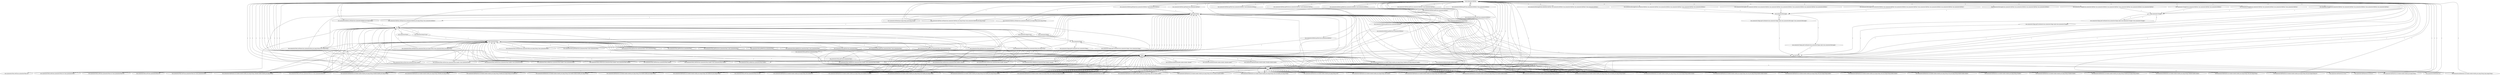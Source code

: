 digraph net{
"cmu.symonster.MyPoint"->"cmu.symonster.MyPoint.getName(cmu.symonster.MyPoint )"[label="1"]
"cmu.symonster.MyPoint"->"cmu.symonster.MyPoint.getName(cmu.symonster.MyPoint )(cmu.symonster.MyPoint )"[label="1"]
"cmu.symonster.MyPoint"->"cmu.symonster.MyPoint.getPitch(cmu.symonster.MyPoint )"[label="1"]
"cmu.symonster.MyPoint"->"cmu.symonster.MyPoint.getPitch(cmu.symonster.MyPoint )(cmu.symonster.MyPoint )"[label="1"]
"cmu.symonster.MyPoint"->"cmu.symonster.MyPoint.getRoll(cmu.symonster.MyPoint )"[label="1"]
"cmu.symonster.MyPoint"->"cmu.symonster.MyPoint.getRoll(cmu.symonster.MyPoint )(cmu.symonster.MyPoint )"[label="1"]
"cmu.symonster.MyPoint"->"cmu.symonster.MyPoint.getX(cmu.symonster.MyPoint )"[label="1"]
"cmu.symonster.MyPoint"->"cmu.symonster.MyPoint.getX(cmu.symonster.MyPoint )(cmu.symonster.MyPoint )"[label="1"]
"cmu.symonster.MyPoint"->"cmu.symonster.MyPoint.getY(cmu.symonster.MyPoint )"[label="1"]
"cmu.symonster.MyPoint"->"cmu.symonster.MyPoint.getY(cmu.symonster.MyPoint )(cmu.symonster.MyPoint )"[label="1"]
"cmu.symonster.MyPoint"->"cmu.symonster.MyPoint.getYaw(cmu.symonster.MyPoint )"[label="1"]
"cmu.symonster.MyPoint"->"cmu.symonster.MyPoint.getYaw(cmu.symonster.MyPoint )(cmu.symonster.MyPoint )"[label="1"]
"cmu.symonster.MyPoint"->"cmu.symonster.MyPoint.setName(cmu.symonster.MyPoint java.lang.String )"[label="1"]
"cmu.symonster.MyPoint"->"cmu.symonster.MyPoint.setName(cmu.symonster.MyPoint java.lang.String )(cmu.symonster.MyPoint )"[label="1"]
"cmu.symonster.MyPoint"->"cmu.symonster.MyPoint.setName(cmu.symonster.MyPoint java.lang.String )(cmu.symonster.MyPoint java.lang.String )"[label="1"]
"cmu.symonster.MyPoint"->"cmu.symonster.MyPoint.setName(cmu.symonster.MyPoint java.lang.String )(java.lang.String )"[label="1"]
"cmu.symonster.MyPoint"->"cmu.symonster.Rectangle(cmu.symonster.MyPoint cmu.symonster.MyPoint cmu.symonster.MyPoint cmu.symonster.MyPoint )"[label="4"]
"cmu.symonster.MyPoint"->"cmu.symonster.Rectangle(cmu.symonster.MyPoint cmu.symonster.MyPoint cmu.symonster.MyPoint cmu.symonster.MyPoint )(cmu.symonster.MyPoint )"[label="4"]
"cmu.symonster.MyPoint"->"cmu.symonster.Rectangle(cmu.symonster.MyPoint cmu.symonster.MyPoint cmu.symonster.MyPoint cmu.symonster.MyPoint )(cmu.symonster.MyPoint cmu.symonster.MyPoint )"[label="4"]
"cmu.symonster.MyPoint"->"cmu.symonster.Rectangle(cmu.symonster.MyPoint cmu.symonster.MyPoint cmu.symonster.MyPoint cmu.symonster.MyPoint )(cmu.symonster.MyPoint cmu.symonster.MyPoint cmu.symonster.MyPoint )"[label="4"]
"cmu.symonster.MyPoint"->"cmu.symonster.Rectangle(cmu.symonster.MyPoint cmu.symonster.MyPoint cmu.symonster.MyPoint cmu.symonster.MyPoint )(cmu.symonster.MyPoint cmu.symonster.MyPoint cmu.symonster.MyPoint cmu.symonster.MyPoint )"[label="4"]
"cmu.symonster.MyPoint"->"cmu.symonster.Triangle(cmu.symonster.MyPoint cmu.symonster.MyPoint cmu.symonster.MyPoint )"[label="3"]
"cmu.symonster.MyPoint"->"cmu.symonster.Triangle(cmu.symonster.MyPoint cmu.symonster.MyPoint cmu.symonster.MyPoint )(cmu.symonster.MyPoint )"[label="3"]
"cmu.symonster.MyPoint"->"cmu.symonster.Triangle(cmu.symonster.MyPoint cmu.symonster.MyPoint cmu.symonster.MyPoint )(cmu.symonster.MyPoint cmu.symonster.MyPoint )"[label="3"]
"cmu.symonster.MyPoint"->"cmu.symonster.Triangle(cmu.symonster.MyPoint cmu.symonster.MyPoint cmu.symonster.MyPoint )(cmu.symonster.MyPoint cmu.symonster.MyPoint cmu.symonster.MyPoint )"[label="3"]
"cmu.symonster.Point"->"cmu.symonster.Point.getName(cmu.symonster.Point )"[label="1"]
"cmu.symonster.Point"->"cmu.symonster.Point.getName(cmu.symonster.Point )(cmu.symonster.Point )"[label="1"]
"cmu.symonster.Point"->"cmu.symonster.Point.getPitch(cmu.symonster.Point )"[label="1"]
"cmu.symonster.Point"->"cmu.symonster.Point.getPitch(cmu.symonster.Point )(cmu.symonster.Point )"[label="1"]
"cmu.symonster.Point"->"cmu.symonster.Point.getRoll(cmu.symonster.Point )"[label="1"]
"cmu.symonster.Point"->"cmu.symonster.Point.getRoll(cmu.symonster.Point )(cmu.symonster.Point )"[label="1"]
"cmu.symonster.Point"->"cmu.symonster.Point.getX(cmu.symonster.Point )"[label="1"]
"cmu.symonster.Point"->"cmu.symonster.Point.getX(cmu.symonster.Point )(cmu.symonster.Point )"[label="1"]
"cmu.symonster.Point"->"cmu.symonster.Point.getY(cmu.symonster.Point )"[label="1"]
"cmu.symonster.Point"->"cmu.symonster.Point.getY(cmu.symonster.Point )(cmu.symonster.Point )"[label="1"]
"cmu.symonster.Point"->"cmu.symonster.Point.getYaw(cmu.symonster.Point )"[label="1"]
"cmu.symonster.Point"->"cmu.symonster.Point.getYaw(cmu.symonster.Point )(cmu.symonster.Point )"[label="1"]
"cmu.symonster.Point"->"cmu.symonster.Point.setName(cmu.symonster.Point java.lang.String )"[label="1"]
"cmu.symonster.Point"->"cmu.symonster.Point.setName(cmu.symonster.Point java.lang.String )(cmu.symonster.Point )"[label="1"]
"cmu.symonster.Point"->"cmu.symonster.Point.setName(cmu.symonster.Point java.lang.String )(cmu.symonster.Point java.lang.String )"[label="1"]
"cmu.symonster.Point"->"cmu.symonster.Point.setName(cmu.symonster.Point java.lang.String )(java.lang.String )"[label="1"]
"cmu.symonster.Point"->"cmu.symonster.Point.setPitch(cmu.symonster.Point double )"[label="1"]
"cmu.symonster.Point"->"cmu.symonster.Point.setPitch(cmu.symonster.Point double )(cmu.symonster.Point )"[label="1"]
"cmu.symonster.Point"->"cmu.symonster.Point.setPitch(cmu.symonster.Point double )(cmu.symonster.Point double )"[label="1"]
"cmu.symonster.Point"->"cmu.symonster.Point.setPitch(cmu.symonster.Point double )(double )"[label="1"]
"cmu.symonster.Point"->"cmu.symonster.Point.setRoll(cmu.symonster.Point double )"[label="1"]
"cmu.symonster.Point"->"cmu.symonster.Point.setRoll(cmu.symonster.Point double )(cmu.symonster.Point )"[label="1"]
"cmu.symonster.Point"->"cmu.symonster.Point.setRoll(cmu.symonster.Point double )(cmu.symonster.Point double )"[label="1"]
"cmu.symonster.Point"->"cmu.symonster.Point.setRoll(cmu.symonster.Point double )(double )"[label="1"]
"cmu.symonster.Point"->"cmu.symonster.Point.setX(cmu.symonster.Point int )"[label="1"]
"cmu.symonster.Point"->"cmu.symonster.Point.setX(cmu.symonster.Point int )(cmu.symonster.Point )"[label="1"]
"cmu.symonster.Point"->"cmu.symonster.Point.setX(cmu.symonster.Point int )(cmu.symonster.Point int )"[label="1"]
"cmu.symonster.Point"->"cmu.symonster.Point.setX(cmu.symonster.Point int )(int )"[label="1"]
"cmu.symonster.Point"->"cmu.symonster.Point.setY(cmu.symonster.Point int )"[label="1"]
"cmu.symonster.Point"->"cmu.symonster.Point.setY(cmu.symonster.Point int )(cmu.symonster.Point )"[label="1"]
"cmu.symonster.Point"->"cmu.symonster.Point.setY(cmu.symonster.Point int )(cmu.symonster.Point int )"[label="1"]
"cmu.symonster.Point"->"cmu.symonster.Point.setY(cmu.symonster.Point int )(int )"[label="1"]
"cmu.symonster.Point"->"cmu.symonster.Point.setYaw(cmu.symonster.Point double )"[label="1"]
"cmu.symonster.Point"->"cmu.symonster.Point.setYaw(cmu.symonster.Point double )(cmu.symonster.Point )"[label="1"]
"cmu.symonster.Point"->"cmu.symonster.Point.setYaw(cmu.symonster.Point double )(cmu.symonster.Point double )"[label="1"]
"cmu.symonster.Point"->"cmu.symonster.Point.setYaw(cmu.symonster.Point double )(double )"[label="1"]
"cmu.symonster.Rectangle"->"cmu.symonster.Shape.getCoordinates(cmu.symonster.Shape )poly:(cmu.symonster.Rectangle )"[label="1"]
"cmu.symonster.Rectangle"->"cmu.symonster.Shape.getCoordinates(cmu.symonster.Shape )poly:(cmu.symonster.Rectangle )(cmu.symonster.Rectangle )"[label="1"]
"cmu.symonster.Shape"->"cmu.symonster.Shape.getCoordinates(cmu.symonster.Shape )"[label="1"]
"cmu.symonster.Shape"->"cmu.symonster.Shape.getCoordinates(cmu.symonster.Shape )(cmu.symonster.Shape )"[label="1"]
"cmu.symonster.Triangle"->"cmu.symonster.Shape.getCoordinates(cmu.symonster.Shape )poly:(cmu.symonster.Triangle )"[label="1"]
"cmu.symonster.Triangle"->"cmu.symonster.Shape.getCoordinates(cmu.symonster.Shape )poly:(cmu.symonster.Triangle )(cmu.symonster.Triangle )"[label="1"]
"double"->"cmu.symonster.MyPoint(double double double )"[label="3"]
"double"->"cmu.symonster.MyPoint(double double double )(double )"[label="3"]
"double"->"cmu.symonster.MyPoint(double double double )(double double )"[label="3"]
"double"->"cmu.symonster.MyPoint(double double double )(double double double )"[label="3"]
"double"->"cmu.symonster.MyPoint(int int double double double java.lang.String )"[label="3"]
"double"->"cmu.symonster.MyPoint(int int double double double java.lang.String )(double )"[label="3"]
"double"->"cmu.symonster.MyPoint(int int double double double java.lang.String )(double double )"[label="3"]
"double"->"cmu.symonster.MyPoint(int int double double double java.lang.String )(double double double )"[label="3"]
"double"->"cmu.symonster.MyPoint(int int double double double java.lang.String )(double double double java.lang.String )"[label="3"]
"double"->"cmu.symonster.MyPoint(int int double double double java.lang.String )(double double java.lang.String )"[label="3"]
"double"->"cmu.symonster.MyPoint(int int double double double java.lang.String )(double java.lang.String )"[label="3"]
"double"->"cmu.symonster.MyPoint(int int double double double java.lang.String )(double java.lang.String double )"[label="3"]
"double"->"cmu.symonster.MyPoint(int int double double double java.lang.String )(double java.lang.String int double )"[label="3"]
"double"->"cmu.symonster.MyPoint(int int double double double java.lang.String )(double java.lang.String int double int )"[label="3"]
"double"->"cmu.symonster.MyPoint(int int double double double java.lang.String )(int )"[label="3"]
"double"->"cmu.symonster.MyPoint(int int double double double java.lang.String )(int double )"[label="3"]
"double"->"cmu.symonster.MyPoint(int int double double double java.lang.String )(int double double )"[label="3"]
"double"->"cmu.symonster.MyPoint(int int double double double java.lang.String )(int double double double )"[label="3"]
"double"->"cmu.symonster.MyPoint(int int double double double java.lang.String )(int double double double java.lang.String )"[label="3"]
"double"->"cmu.symonster.MyPoint(int int double double double java.lang.String )(int double double java.lang.String )"[label="3"]
"double"->"cmu.symonster.MyPoint(int int double double double java.lang.String )(int double int )"[label="3"]
"double"->"cmu.symonster.MyPoint(int int double double double java.lang.String )(int double int double )"[label="3"]
"double"->"cmu.symonster.MyPoint(int int double double double java.lang.String )(int double int java.lang.String )"[label="3"]
"double"->"cmu.symonster.MyPoint(int int double double double java.lang.String )(int double java.lang.String )"[label="3"]
"double"->"cmu.symonster.MyPoint(int int double double double java.lang.String )(int double java.lang.String double )"[label="3"]
"double"->"cmu.symonster.MyPoint(int int double double double java.lang.String )(int double java.lang.String int )"[label="3"]
"double"->"cmu.symonster.MyPoint(int int double double double java.lang.String )(int int )"[label="3"]
"double"->"cmu.symonster.MyPoint(int int double double double java.lang.String )(int int double double )"[label="3"]
"double"->"cmu.symonster.MyPoint(int int double double double java.lang.String )(int int double double double )"[label="3"]
"double"->"cmu.symonster.MyPoint(int int double double double java.lang.String )(int int double java.lang.String )"[label="3"]
"double"->"cmu.symonster.MyPoint(int int double double double java.lang.String )(int int double java.lang.String double )"[label="3"]
"double"->"cmu.symonster.MyPoint(int int double double double java.lang.String )(int int java.lang.String double double )"[label="3"]
"double"->"cmu.symonster.MyPoint(int int double double double java.lang.String )(int int java.lang.String double double double )"[label="3"]
"double"->"cmu.symonster.MyPoint(int int double double double java.lang.String )(int java.lang.String )"[label="3"]
"double"->"cmu.symonster.MyPoint(int int double double double java.lang.String )(int java.lang.String double )"[label="3"]
"double"->"cmu.symonster.MyPoint(int int double double double java.lang.String )(int java.lang.String double double )"[label="3"]
"double"->"cmu.symonster.MyPoint(int int double double double java.lang.String )(int java.lang.String double double double )"[label="3"]
"double"->"cmu.symonster.MyPoint(int int double double double java.lang.String )(int java.lang.String int )"[label="3"]
"double"->"cmu.symonster.MyPoint(int int double double double java.lang.String )(java.lang.String )"[label="3"]
"double"->"cmu.symonster.Point.setPitch(cmu.symonster.Point double )"[label="1"]
"double"->"cmu.symonster.Point.setPitch(cmu.symonster.Point double )(cmu.symonster.Point )"[label="1"]
"double"->"cmu.symonster.Point.setPitch(cmu.symonster.Point double )(cmu.symonster.Point double )"[label="1"]
"double"->"cmu.symonster.Point.setPitch(cmu.symonster.Point double )(double )"[label="1"]
"double"->"cmu.symonster.Point.setRoll(cmu.symonster.Point double )"[label="1"]
"double"->"cmu.symonster.Point.setRoll(cmu.symonster.Point double )(cmu.symonster.Point )"[label="1"]
"double"->"cmu.symonster.Point.setRoll(cmu.symonster.Point double )(cmu.symonster.Point double )"[label="1"]
"double"->"cmu.symonster.Point.setRoll(cmu.symonster.Point double )(double )"[label="1"]
"double"->"cmu.symonster.Point.setYaw(cmu.symonster.Point double )"[label="1"]
"double"->"cmu.symonster.Point.setYaw(cmu.symonster.Point double )(cmu.symonster.Point )"[label="1"]
"double"->"cmu.symonster.Point.setYaw(cmu.symonster.Point double )(cmu.symonster.Point double )"[label="1"]
"double"->"cmu.symonster.Point.setYaw(cmu.symonster.Point double )(double )"[label="1"]
"int"->"cmu.symonster.MyPoint(int int )"[label="2"]
"int"->"cmu.symonster.MyPoint(int int )(int )"[label="2"]
"int"->"cmu.symonster.MyPoint(int int )(int int )"[label="2"]
"int"->"cmu.symonster.MyPoint(int int double double double java.lang.String )"[label="2"]
"int"->"cmu.symonster.MyPoint(int int double double double java.lang.String )(double )"[label="2"]
"int"->"cmu.symonster.MyPoint(int int double double double java.lang.String )(double double )"[label="2"]
"int"->"cmu.symonster.MyPoint(int int double double double java.lang.String )(double double double )"[label="2"]
"int"->"cmu.symonster.MyPoint(int int double double double java.lang.String )(double double double java.lang.String )"[label="2"]
"int"->"cmu.symonster.MyPoint(int int double double double java.lang.String )(double double java.lang.String )"[label="2"]
"int"->"cmu.symonster.MyPoint(int int double double double java.lang.String )(double java.lang.String )"[label="2"]
"int"->"cmu.symonster.MyPoint(int int double double double java.lang.String )(double java.lang.String double )"[label="2"]
"int"->"cmu.symonster.MyPoint(int int double double double java.lang.String )(double java.lang.String int double )"[label="2"]
"int"->"cmu.symonster.MyPoint(int int double double double java.lang.String )(double java.lang.String int double int )"[label="2"]
"int"->"cmu.symonster.MyPoint(int int double double double java.lang.String )(int )"[label="2"]
"int"->"cmu.symonster.MyPoint(int int double double double java.lang.String )(int double )"[label="2"]
"int"->"cmu.symonster.MyPoint(int int double double double java.lang.String )(int double double )"[label="2"]
"int"->"cmu.symonster.MyPoint(int int double double double java.lang.String )(int double double double )"[label="2"]
"int"->"cmu.symonster.MyPoint(int int double double double java.lang.String )(int double double double java.lang.String )"[label="2"]
"int"->"cmu.symonster.MyPoint(int int double double double java.lang.String )(int double double java.lang.String )"[label="2"]
"int"->"cmu.symonster.MyPoint(int int double double double java.lang.String )(int double int )"[label="2"]
"int"->"cmu.symonster.MyPoint(int int double double double java.lang.String )(int double int double )"[label="2"]
"int"->"cmu.symonster.MyPoint(int int double double double java.lang.String )(int double int java.lang.String )"[label="2"]
"int"->"cmu.symonster.MyPoint(int int double double double java.lang.String )(int double java.lang.String )"[label="2"]
"int"->"cmu.symonster.MyPoint(int int double double double java.lang.String )(int double java.lang.String double )"[label="2"]
"int"->"cmu.symonster.MyPoint(int int double double double java.lang.String )(int double java.lang.String int )"[label="2"]
"int"->"cmu.symonster.MyPoint(int int double double double java.lang.String )(int int )"[label="2"]
"int"->"cmu.symonster.MyPoint(int int double double double java.lang.String )(int int double double )"[label="2"]
"int"->"cmu.symonster.MyPoint(int int double double double java.lang.String )(int int double double double )"[label="2"]
"int"->"cmu.symonster.MyPoint(int int double double double java.lang.String )(int int double java.lang.String )"[label="2"]
"int"->"cmu.symonster.MyPoint(int int double double double java.lang.String )(int int double java.lang.String double )"[label="2"]
"int"->"cmu.symonster.MyPoint(int int double double double java.lang.String )(int int java.lang.String double double )"[label="2"]
"int"->"cmu.symonster.MyPoint(int int double double double java.lang.String )(int int java.lang.String double double double )"[label="2"]
"int"->"cmu.symonster.MyPoint(int int double double double java.lang.String )(int java.lang.String )"[label="2"]
"int"->"cmu.symonster.MyPoint(int int double double double java.lang.String )(int java.lang.String double )"[label="2"]
"int"->"cmu.symonster.MyPoint(int int double double double java.lang.String )(int java.lang.String double double )"[label="2"]
"int"->"cmu.symonster.MyPoint(int int double double double java.lang.String )(int java.lang.String double double double )"[label="2"]
"int"->"cmu.symonster.MyPoint(int int double double double java.lang.String )(int java.lang.String int )"[label="2"]
"int"->"cmu.symonster.MyPoint(int int double double double java.lang.String )(java.lang.String )"[label="2"]
"int"->"cmu.symonster.Point.setX(cmu.symonster.Point int )"[label="1"]
"int"->"cmu.symonster.Point.setX(cmu.symonster.Point int )(cmu.symonster.Point )"[label="1"]
"int"->"cmu.symonster.Point.setX(cmu.symonster.Point int )(cmu.symonster.Point int )"[label="1"]
"int"->"cmu.symonster.Point.setX(cmu.symonster.Point int )(int )"[label="1"]
"int"->"cmu.symonster.Point.setY(cmu.symonster.Point int )"[label="1"]
"int"->"cmu.symonster.Point.setY(cmu.symonster.Point int )(cmu.symonster.Point )"[label="1"]
"int"->"cmu.symonster.Point.setY(cmu.symonster.Point int )(cmu.symonster.Point int )"[label="1"]
"int"->"cmu.symonster.Point.setY(cmu.symonster.Point int )(int )"[label="1"]
"java.lang.String"->"cmu.symonster.MyPoint(int int double double double java.lang.String )"[label="1"]
"java.lang.String"->"cmu.symonster.MyPoint(int int double double double java.lang.String )(double )"[label="1"]
"java.lang.String"->"cmu.symonster.MyPoint(int int double double double java.lang.String )(double double )"[label="1"]
"java.lang.String"->"cmu.symonster.MyPoint(int int double double double java.lang.String )(double double double )"[label="1"]
"java.lang.String"->"cmu.symonster.MyPoint(int int double double double java.lang.String )(double double double java.lang.String )"[label="1"]
"java.lang.String"->"cmu.symonster.MyPoint(int int double double double java.lang.String )(double double java.lang.String )"[label="1"]
"java.lang.String"->"cmu.symonster.MyPoint(int int double double double java.lang.String )(double java.lang.String )"[label="1"]
"java.lang.String"->"cmu.symonster.MyPoint(int int double double double java.lang.String )(double java.lang.String double )"[label="1"]
"java.lang.String"->"cmu.symonster.MyPoint(int int double double double java.lang.String )(double java.lang.String int double )"[label="1"]
"java.lang.String"->"cmu.symonster.MyPoint(int int double double double java.lang.String )(double java.lang.String int double int )"[label="1"]
"java.lang.String"->"cmu.symonster.MyPoint(int int double double double java.lang.String )(int )"[label="1"]
"java.lang.String"->"cmu.symonster.MyPoint(int int double double double java.lang.String )(int double )"[label="1"]
"java.lang.String"->"cmu.symonster.MyPoint(int int double double double java.lang.String )(int double double )"[label="1"]
"java.lang.String"->"cmu.symonster.MyPoint(int int double double double java.lang.String )(int double double double )"[label="1"]
"java.lang.String"->"cmu.symonster.MyPoint(int int double double double java.lang.String )(int double double double java.lang.String )"[label="1"]
"java.lang.String"->"cmu.symonster.MyPoint(int int double double double java.lang.String )(int double double java.lang.String )"[label="1"]
"java.lang.String"->"cmu.symonster.MyPoint(int int double double double java.lang.String )(int double int )"[label="1"]
"java.lang.String"->"cmu.symonster.MyPoint(int int double double double java.lang.String )(int double int double )"[label="1"]
"java.lang.String"->"cmu.symonster.MyPoint(int int double double double java.lang.String )(int double int java.lang.String )"[label="1"]
"java.lang.String"->"cmu.symonster.MyPoint(int int double double double java.lang.String )(int double java.lang.String )"[label="1"]
"java.lang.String"->"cmu.symonster.MyPoint(int int double double double java.lang.String )(int double java.lang.String double )"[label="1"]
"java.lang.String"->"cmu.symonster.MyPoint(int int double double double java.lang.String )(int double java.lang.String int )"[label="1"]
"java.lang.String"->"cmu.symonster.MyPoint(int int double double double java.lang.String )(int int )"[label="1"]
"java.lang.String"->"cmu.symonster.MyPoint(int int double double double java.lang.String )(int int double double )"[label="1"]
"java.lang.String"->"cmu.symonster.MyPoint(int int double double double java.lang.String )(int int double double double )"[label="1"]
"java.lang.String"->"cmu.symonster.MyPoint(int int double double double java.lang.String )(int int double java.lang.String )"[label="1"]
"java.lang.String"->"cmu.symonster.MyPoint(int int double double double java.lang.String )(int int double java.lang.String double )"[label="1"]
"java.lang.String"->"cmu.symonster.MyPoint(int int double double double java.lang.String )(int int java.lang.String double double )"[label="1"]
"java.lang.String"->"cmu.symonster.MyPoint(int int double double double java.lang.String )(int int java.lang.String double double double )"[label="1"]
"java.lang.String"->"cmu.symonster.MyPoint(int int double double double java.lang.String )(int java.lang.String )"[label="1"]
"java.lang.String"->"cmu.symonster.MyPoint(int int double double double java.lang.String )(int java.lang.String double )"[label="1"]
"java.lang.String"->"cmu.symonster.MyPoint(int int double double double java.lang.String )(int java.lang.String double double )"[label="1"]
"java.lang.String"->"cmu.symonster.MyPoint(int int double double double java.lang.String )(int java.lang.String double double double )"[label="1"]
"java.lang.String"->"cmu.symonster.MyPoint(int int double double double java.lang.String )(int java.lang.String int )"[label="1"]
"java.lang.String"->"cmu.symonster.MyPoint(int int double double double java.lang.String )(java.lang.String )"[label="1"]
"java.lang.String"->"cmu.symonster.MyPoint(java.lang.String )"[label="1"]
"java.lang.String"->"cmu.symonster.MyPoint(java.lang.String )(java.lang.String )"[label="1"]
"java.lang.String"->"cmu.symonster.MyPoint.setName(cmu.symonster.MyPoint java.lang.String )"[label="1"]
"java.lang.String"->"cmu.symonster.MyPoint.setName(cmu.symonster.MyPoint java.lang.String )(cmu.symonster.MyPoint )"[label="1"]
"java.lang.String"->"cmu.symonster.MyPoint.setName(cmu.symonster.MyPoint java.lang.String )(cmu.symonster.MyPoint java.lang.String )"[label="1"]
"java.lang.String"->"cmu.symonster.MyPoint.setName(cmu.symonster.MyPoint java.lang.String )(java.lang.String )"[label="1"]
"java.lang.String"->"cmu.symonster.Point.setName(cmu.symonster.Point java.lang.String )"[label="1"]
"java.lang.String"->"cmu.symonster.Point.setName(cmu.symonster.Point java.lang.String )(cmu.symonster.Point )"[label="1"]
"java.lang.String"->"cmu.symonster.Point.setName(cmu.symonster.Point java.lang.String )(cmu.symonster.Point java.lang.String )"[label="1"]
"java.lang.String"->"cmu.symonster.Point.setName(cmu.symonster.Point java.lang.String )(java.lang.String )"[label="1"]
"void"->"cmu.symonster.Point()"[label="1"]
"void"->"cmu.symonster.Point()(void )"[label="1"]
"void"->"cmu.symonster.Shape()"[label="1"]
"void"->"cmu.symonster.Shape()(void )"[label="1"]
"cmu.symonster.MyPoint(double double double )"->"cmu.symonster.MyPoint"[label="1"]
"cmu.symonster.MyPoint(double double double )(double )"->"cmu.symonster.MyPoint"[label="1"]
"cmu.symonster.MyPoint(double double double )(double )"->"double"[label="1"]
"cmu.symonster.MyPoint(double double double )(double double )"->"cmu.symonster.MyPoint"[label="1"]
"cmu.symonster.MyPoint(double double double )(double double )"->"double"[label="2"]
"cmu.symonster.MyPoint(double double double )(double double double )"->"cmu.symonster.MyPoint"[label="1"]
"cmu.symonster.MyPoint(double double double )(double double double )"->"double"[label="3"]
"cmu.symonster.MyPoint(int int )"->"cmu.symonster.MyPoint"[label="1"]
"cmu.symonster.MyPoint(int int )(int )"->"cmu.symonster.MyPoint"[label="1"]
"cmu.symonster.MyPoint(int int )(int )"->"int"[label="1"]
"cmu.symonster.MyPoint(int int )(int int )"->"cmu.symonster.MyPoint"[label="1"]
"cmu.symonster.MyPoint(int int )(int int )"->"int"[label="2"]
"cmu.symonster.MyPoint(int int double double double java.lang.String )"->"cmu.symonster.MyPoint"[label="1"]
"cmu.symonster.MyPoint(int int double double double java.lang.String )(double )"->"cmu.symonster.MyPoint"[label="1"]
"cmu.symonster.MyPoint(int int double double double java.lang.String )(double )"->"double"[label="1"]
"cmu.symonster.MyPoint(int int double double double java.lang.String )(double double )"->"cmu.symonster.MyPoint"[label="1"]
"cmu.symonster.MyPoint(int int double double double java.lang.String )(double double )"->"double"[label="2"]
"cmu.symonster.MyPoint(int int double double double java.lang.String )(double double double )"->"cmu.symonster.MyPoint"[label="1"]
"cmu.symonster.MyPoint(int int double double double java.lang.String )(double double double )"->"double"[label="3"]
"cmu.symonster.MyPoint(int int double double double java.lang.String )(double double double java.lang.String )"->"cmu.symonster.MyPoint"[label="1"]
"cmu.symonster.MyPoint(int int double double double java.lang.String )(double double double java.lang.String )"->"double"[label="3"]
"cmu.symonster.MyPoint(int int double double double java.lang.String )(double double double java.lang.String )"->"java.lang.String"[label="1"]
"cmu.symonster.MyPoint(int int double double double java.lang.String )(double double java.lang.String )"->"cmu.symonster.MyPoint"[label="1"]
"cmu.symonster.MyPoint(int int double double double java.lang.String )(double double java.lang.String )"->"double"[label="2"]
"cmu.symonster.MyPoint(int int double double double java.lang.String )(double double java.lang.String )"->"java.lang.String"[label="1"]
"cmu.symonster.MyPoint(int int double double double java.lang.String )(double java.lang.String )"->"cmu.symonster.MyPoint"[label="1"]
"cmu.symonster.MyPoint(int int double double double java.lang.String )(double java.lang.String )"->"double"[label="1"]
"cmu.symonster.MyPoint(int int double double double java.lang.String )(double java.lang.String )"->"java.lang.String"[label="1"]
"cmu.symonster.MyPoint(int int double double double java.lang.String )(double java.lang.String double )"->"cmu.symonster.MyPoint"[label="1"]
"cmu.symonster.MyPoint(int int double double double java.lang.String )(double java.lang.String double )"->"double"[label="2"]
"cmu.symonster.MyPoint(int int double double double java.lang.String )(double java.lang.String double )"->"java.lang.String"[label="1"]
"cmu.symonster.MyPoint(int int double double double java.lang.String )(double java.lang.String int double )"->"cmu.symonster.MyPoint"[label="1"]
"cmu.symonster.MyPoint(int int double double double java.lang.String )(double java.lang.String int double )"->"double"[label="2"]
"cmu.symonster.MyPoint(int int double double double java.lang.String )(double java.lang.String int double )"->"int"[label="1"]
"cmu.symonster.MyPoint(int int double double double java.lang.String )(double java.lang.String int double )"->"java.lang.String"[label="1"]
"cmu.symonster.MyPoint(int int double double double java.lang.String )(double java.lang.String int double int )"->"cmu.symonster.MyPoint"[label="1"]
"cmu.symonster.MyPoint(int int double double double java.lang.String )(double java.lang.String int double int )"->"double"[label="2"]
"cmu.symonster.MyPoint(int int double double double java.lang.String )(double java.lang.String int double int )"->"int"[label="2"]
"cmu.symonster.MyPoint(int int double double double java.lang.String )(double java.lang.String int double int )"->"java.lang.String"[label="1"]
"cmu.symonster.MyPoint(int int double double double java.lang.String )(int )"->"cmu.symonster.MyPoint"[label="1"]
"cmu.symonster.MyPoint(int int double double double java.lang.String )(int )"->"int"[label="1"]
"cmu.symonster.MyPoint(int int double double double java.lang.String )(int double )"->"cmu.symonster.MyPoint"[label="1"]
"cmu.symonster.MyPoint(int int double double double java.lang.String )(int double )"->"double"[label="1"]
"cmu.symonster.MyPoint(int int double double double java.lang.String )(int double )"->"int"[label="1"]
"cmu.symonster.MyPoint(int int double double double java.lang.String )(int double double )"->"cmu.symonster.MyPoint"[label="1"]
"cmu.symonster.MyPoint(int int double double double java.lang.String )(int double double )"->"double"[label="2"]
"cmu.symonster.MyPoint(int int double double double java.lang.String )(int double double )"->"int"[label="1"]
"cmu.symonster.MyPoint(int int double double double java.lang.String )(int double double double )"->"cmu.symonster.MyPoint"[label="1"]
"cmu.symonster.MyPoint(int int double double double java.lang.String )(int double double double )"->"double"[label="3"]
"cmu.symonster.MyPoint(int int double double double java.lang.String )(int double double double )"->"int"[label="1"]
"cmu.symonster.MyPoint(int int double double double java.lang.String )(int double double double java.lang.String )"->"cmu.symonster.MyPoint"[label="1"]
"cmu.symonster.MyPoint(int int double double double java.lang.String )(int double double double java.lang.String )"->"double"[label="3"]
"cmu.symonster.MyPoint(int int double double double java.lang.String )(int double double double java.lang.String )"->"int"[label="1"]
"cmu.symonster.MyPoint(int int double double double java.lang.String )(int double double double java.lang.String )"->"java.lang.String"[label="1"]
"cmu.symonster.MyPoint(int int double double double java.lang.String )(int double double java.lang.String )"->"cmu.symonster.MyPoint"[label="1"]
"cmu.symonster.MyPoint(int int double double double java.lang.String )(int double double java.lang.String )"->"double"[label="2"]
"cmu.symonster.MyPoint(int int double double double java.lang.String )(int double double java.lang.String )"->"int"[label="1"]
"cmu.symonster.MyPoint(int int double double double java.lang.String )(int double double java.lang.String )"->"java.lang.String"[label="1"]
"cmu.symonster.MyPoint(int int double double double java.lang.String )(int double int )"->"cmu.symonster.MyPoint"[label="1"]
"cmu.symonster.MyPoint(int int double double double java.lang.String )(int double int )"->"double"[label="1"]
"cmu.symonster.MyPoint(int int double double double java.lang.String )(int double int )"->"int"[label="2"]
"cmu.symonster.MyPoint(int int double double double java.lang.String )(int double int double )"->"cmu.symonster.MyPoint"[label="1"]
"cmu.symonster.MyPoint(int int double double double java.lang.String )(int double int double )"->"double"[label="2"]
"cmu.symonster.MyPoint(int int double double double java.lang.String )(int double int double )"->"int"[label="2"]
"cmu.symonster.MyPoint(int int double double double java.lang.String )(int double int java.lang.String )"->"cmu.symonster.MyPoint"[label="1"]
"cmu.symonster.MyPoint(int int double double double java.lang.String )(int double int java.lang.String )"->"double"[label="1"]
"cmu.symonster.MyPoint(int int double double double java.lang.String )(int double int java.lang.String )"->"int"[label="2"]
"cmu.symonster.MyPoint(int int double double double java.lang.String )(int double int java.lang.String )"->"java.lang.String"[label="1"]
"cmu.symonster.MyPoint(int int double double double java.lang.String )(int double java.lang.String )"->"cmu.symonster.MyPoint"[label="1"]
"cmu.symonster.MyPoint(int int double double double java.lang.String )(int double java.lang.String )"->"double"[label="1"]
"cmu.symonster.MyPoint(int int double double double java.lang.String )(int double java.lang.String )"->"int"[label="1"]
"cmu.symonster.MyPoint(int int double double double java.lang.String )(int double java.lang.String )"->"java.lang.String"[label="1"]
"cmu.symonster.MyPoint(int int double double double java.lang.String )(int double java.lang.String double )"->"cmu.symonster.MyPoint"[label="1"]
"cmu.symonster.MyPoint(int int double double double java.lang.String )(int double java.lang.String double )"->"double"[label="2"]
"cmu.symonster.MyPoint(int int double double double java.lang.String )(int double java.lang.String double )"->"int"[label="1"]
"cmu.symonster.MyPoint(int int double double double java.lang.String )(int double java.lang.String double )"->"java.lang.String"[label="1"]
"cmu.symonster.MyPoint(int int double double double java.lang.String )(int double java.lang.String int )"->"cmu.symonster.MyPoint"[label="1"]
"cmu.symonster.MyPoint(int int double double double java.lang.String )(int double java.lang.String int )"->"double"[label="1"]
"cmu.symonster.MyPoint(int int double double double java.lang.String )(int double java.lang.String int )"->"int"[label="2"]
"cmu.symonster.MyPoint(int int double double double java.lang.String )(int double java.lang.String int )"->"java.lang.String"[label="1"]
"cmu.symonster.MyPoint(int int double double double java.lang.String )(int int )"->"cmu.symonster.MyPoint"[label="1"]
"cmu.symonster.MyPoint(int int double double double java.lang.String )(int int )"->"int"[label="2"]
"cmu.symonster.MyPoint(int int double double double java.lang.String )(int int double double )"->"cmu.symonster.MyPoint"[label="1"]
"cmu.symonster.MyPoint(int int double double double java.lang.String )(int int double double )"->"double"[label="2"]
"cmu.symonster.MyPoint(int int double double double java.lang.String )(int int double double )"->"int"[label="2"]
"cmu.symonster.MyPoint(int int double double double java.lang.String )(int int double double double )"->"cmu.symonster.MyPoint"[label="1"]
"cmu.symonster.MyPoint(int int double double double java.lang.String )(int int double double double )"->"double"[label="3"]
"cmu.symonster.MyPoint(int int double double double java.lang.String )(int int double double double )"->"int"[label="2"]
"cmu.symonster.MyPoint(int int double double double java.lang.String )(int int double java.lang.String )"->"cmu.symonster.MyPoint"[label="1"]
"cmu.symonster.MyPoint(int int double double double java.lang.String )(int int double java.lang.String )"->"double"[label="1"]
"cmu.symonster.MyPoint(int int double double double java.lang.String )(int int double java.lang.String )"->"int"[label="2"]
"cmu.symonster.MyPoint(int int double double double java.lang.String )(int int double java.lang.String )"->"java.lang.String"[label="1"]
"cmu.symonster.MyPoint(int int double double double java.lang.String )(int int double java.lang.String double )"->"cmu.symonster.MyPoint"[label="1"]
"cmu.symonster.MyPoint(int int double double double java.lang.String )(int int double java.lang.String double )"->"double"[label="2"]
"cmu.symonster.MyPoint(int int double double double java.lang.String )(int int double java.lang.String double )"->"int"[label="2"]
"cmu.symonster.MyPoint(int int double double double java.lang.String )(int int double java.lang.String double )"->"java.lang.String"[label="1"]
"cmu.symonster.MyPoint(int int double double double java.lang.String )(int int java.lang.String double double )"->"cmu.symonster.MyPoint"[label="1"]
"cmu.symonster.MyPoint(int int double double double java.lang.String )(int int java.lang.String double double )"->"double"[label="2"]
"cmu.symonster.MyPoint(int int double double double java.lang.String )(int int java.lang.String double double )"->"int"[label="2"]
"cmu.symonster.MyPoint(int int double double double java.lang.String )(int int java.lang.String double double )"->"java.lang.String"[label="1"]
"cmu.symonster.MyPoint(int int double double double java.lang.String )(int int java.lang.String double double double )"->"cmu.symonster.MyPoint"[label="1"]
"cmu.symonster.MyPoint(int int double double double java.lang.String )(int int java.lang.String double double double )"->"double"[label="3"]
"cmu.symonster.MyPoint(int int double double double java.lang.String )(int int java.lang.String double double double )"->"int"[label="2"]
"cmu.symonster.MyPoint(int int double double double java.lang.String )(int int java.lang.String double double double )"->"java.lang.String"[label="1"]
"cmu.symonster.MyPoint(int int double double double java.lang.String )(int java.lang.String )"->"cmu.symonster.MyPoint"[label="1"]
"cmu.symonster.MyPoint(int int double double double java.lang.String )(int java.lang.String )"->"int"[label="1"]
"cmu.symonster.MyPoint(int int double double double java.lang.String )(int java.lang.String )"->"java.lang.String"[label="1"]
"cmu.symonster.MyPoint(int int double double double java.lang.String )(int java.lang.String double )"->"cmu.symonster.MyPoint"[label="1"]
"cmu.symonster.MyPoint(int int double double double java.lang.String )(int java.lang.String double )"->"double"[label="1"]
"cmu.symonster.MyPoint(int int double double double java.lang.String )(int java.lang.String double )"->"int"[label="1"]
"cmu.symonster.MyPoint(int int double double double java.lang.String )(int java.lang.String double )"->"java.lang.String"[label="1"]
"cmu.symonster.MyPoint(int int double double double java.lang.String )(int java.lang.String double double )"->"cmu.symonster.MyPoint"[label="1"]
"cmu.symonster.MyPoint(int int double double double java.lang.String )(int java.lang.String double double )"->"double"[label="2"]
"cmu.symonster.MyPoint(int int double double double java.lang.String )(int java.lang.String double double )"->"int"[label="1"]
"cmu.symonster.MyPoint(int int double double double java.lang.String )(int java.lang.String double double )"->"java.lang.String"[label="1"]
"cmu.symonster.MyPoint(int int double double double java.lang.String )(int java.lang.String double double double )"->"cmu.symonster.MyPoint"[label="1"]
"cmu.symonster.MyPoint(int int double double double java.lang.String )(int java.lang.String double double double )"->"double"[label="3"]
"cmu.symonster.MyPoint(int int double double double java.lang.String )(int java.lang.String double double double )"->"int"[label="1"]
"cmu.symonster.MyPoint(int int double double double java.lang.String )(int java.lang.String double double double )"->"java.lang.String"[label="1"]
"cmu.symonster.MyPoint(int int double double double java.lang.String )(int java.lang.String int )"->"cmu.symonster.MyPoint"[label="1"]
"cmu.symonster.MyPoint(int int double double double java.lang.String )(int java.lang.String int )"->"int"[label="2"]
"cmu.symonster.MyPoint(int int double double double java.lang.String )(int java.lang.String int )"->"java.lang.String"[label="1"]
"cmu.symonster.MyPoint(int int double double double java.lang.String )(java.lang.String )"->"cmu.symonster.MyPoint"[label="1"]
"cmu.symonster.MyPoint(int int double double double java.lang.String )(java.lang.String )"->"java.lang.String"[label="1"]
"cmu.symonster.MyPoint(java.lang.String )"->"cmu.symonster.MyPoint"[label="1"]
"cmu.symonster.MyPoint(java.lang.String )(java.lang.String )"->"cmu.symonster.MyPoint"[label="1"]
"cmu.symonster.MyPoint(java.lang.String )(java.lang.String )"->"java.lang.String"[label="1"]
"cmu.symonster.MyPoint.getName(cmu.symonster.MyPoint )"->"java.lang.String"[label="1"]
"cmu.symonster.MyPoint.getName(cmu.symonster.MyPoint )(cmu.symonster.MyPoint )"->"cmu.symonster.MyPoint"[label="1"]
"cmu.symonster.MyPoint.getName(cmu.symonster.MyPoint )(cmu.symonster.MyPoint )"->"java.lang.String"[label="1"]
"cmu.symonster.MyPoint.getPitch(cmu.symonster.MyPoint )"->"double"[label="1"]
"cmu.symonster.MyPoint.getPitch(cmu.symonster.MyPoint )(cmu.symonster.MyPoint )"->"cmu.symonster.MyPoint"[label="1"]
"cmu.symonster.MyPoint.getPitch(cmu.symonster.MyPoint )(cmu.symonster.MyPoint )"->"double"[label="1"]
"cmu.symonster.MyPoint.getRoll(cmu.symonster.MyPoint )"->"double"[label="1"]
"cmu.symonster.MyPoint.getRoll(cmu.symonster.MyPoint )(cmu.symonster.MyPoint )"->"cmu.symonster.MyPoint"[label="1"]
"cmu.symonster.MyPoint.getRoll(cmu.symonster.MyPoint )(cmu.symonster.MyPoint )"->"double"[label="1"]
"cmu.symonster.MyPoint.getX(cmu.symonster.MyPoint )"->"int"[label="1"]
"cmu.symonster.MyPoint.getX(cmu.symonster.MyPoint )(cmu.symonster.MyPoint )"->"cmu.symonster.MyPoint"[label="1"]
"cmu.symonster.MyPoint.getX(cmu.symonster.MyPoint )(cmu.symonster.MyPoint )"->"int"[label="1"]
"cmu.symonster.MyPoint.getY(cmu.symonster.MyPoint )"->"int"[label="1"]
"cmu.symonster.MyPoint.getY(cmu.symonster.MyPoint )(cmu.symonster.MyPoint )"->"cmu.symonster.MyPoint"[label="1"]
"cmu.symonster.MyPoint.getY(cmu.symonster.MyPoint )(cmu.symonster.MyPoint )"->"int"[label="1"]
"cmu.symonster.MyPoint.getYaw(cmu.symonster.MyPoint )"->"double"[label="1"]
"cmu.symonster.MyPoint.getYaw(cmu.symonster.MyPoint )(cmu.symonster.MyPoint )"->"cmu.symonster.MyPoint"[label="1"]
"cmu.symonster.MyPoint.getYaw(cmu.symonster.MyPoint )(cmu.symonster.MyPoint )"->"double"[label="1"]
"cmu.symonster.MyPoint.setName(cmu.symonster.MyPoint java.lang.String )"->"void"[label="1"]
"cmu.symonster.MyPoint.setName(cmu.symonster.MyPoint java.lang.String )(cmu.symonster.MyPoint )"->"cmu.symonster.MyPoint"[label="1"]
"cmu.symonster.MyPoint.setName(cmu.symonster.MyPoint java.lang.String )(cmu.symonster.MyPoint )"->"void"[label="1"]
"cmu.symonster.MyPoint.setName(cmu.symonster.MyPoint java.lang.String )(cmu.symonster.MyPoint java.lang.String )"->"cmu.symonster.MyPoint"[label="1"]
"cmu.symonster.MyPoint.setName(cmu.symonster.MyPoint java.lang.String )(cmu.symonster.MyPoint java.lang.String )"->"java.lang.String"[label="1"]
"cmu.symonster.MyPoint.setName(cmu.symonster.MyPoint java.lang.String )(cmu.symonster.MyPoint java.lang.String )"->"void"[label="1"]
"cmu.symonster.MyPoint.setName(cmu.symonster.MyPoint java.lang.String )(java.lang.String )"->"java.lang.String"[label="1"]
"cmu.symonster.MyPoint.setName(cmu.symonster.MyPoint java.lang.String )(java.lang.String )"->"void"[label="1"]
"cmu.symonster.Point()"->"cmu.symonster.Point"[label="1"]
"cmu.symonster.Point()(void )"->"cmu.symonster.Point"[label="1"]
"cmu.symonster.Point()(void )"->"void"[label="1"]
"cmu.symonster.Point.getName(cmu.symonster.Point )"->"java.lang.String"[label="1"]
"cmu.symonster.Point.getName(cmu.symonster.Point )(cmu.symonster.Point )"->"cmu.symonster.Point"[label="1"]
"cmu.symonster.Point.getName(cmu.symonster.Point )(cmu.symonster.Point )"->"java.lang.String"[label="1"]
"cmu.symonster.Point.getPitch(cmu.symonster.Point )"->"double"[label="1"]
"cmu.symonster.Point.getPitch(cmu.symonster.Point )(cmu.symonster.Point )"->"cmu.symonster.Point"[label="1"]
"cmu.symonster.Point.getPitch(cmu.symonster.Point )(cmu.symonster.Point )"->"double"[label="1"]
"cmu.symonster.Point.getRoll(cmu.symonster.Point )"->"double"[label="1"]
"cmu.symonster.Point.getRoll(cmu.symonster.Point )(cmu.symonster.Point )"->"cmu.symonster.Point"[label="1"]
"cmu.symonster.Point.getRoll(cmu.symonster.Point )(cmu.symonster.Point )"->"double"[label="1"]
"cmu.symonster.Point.getX(cmu.symonster.Point )"->"int"[label="1"]
"cmu.symonster.Point.getX(cmu.symonster.Point )(cmu.symonster.Point )"->"cmu.symonster.Point"[label="1"]
"cmu.symonster.Point.getX(cmu.symonster.Point )(cmu.symonster.Point )"->"int"[label="1"]
"cmu.symonster.Point.getY(cmu.symonster.Point )"->"int"[label="1"]
"cmu.symonster.Point.getY(cmu.symonster.Point )(cmu.symonster.Point )"->"cmu.symonster.Point"[label="1"]
"cmu.symonster.Point.getY(cmu.symonster.Point )(cmu.symonster.Point )"->"int"[label="1"]
"cmu.symonster.Point.getYaw(cmu.symonster.Point )"->"double"[label="1"]
"cmu.symonster.Point.getYaw(cmu.symonster.Point )(cmu.symonster.Point )"->"cmu.symonster.Point"[label="1"]
"cmu.symonster.Point.getYaw(cmu.symonster.Point )(cmu.symonster.Point )"->"double"[label="1"]
"cmu.symonster.Point.setName(cmu.symonster.Point java.lang.String )"->"void"[label="1"]
"cmu.symonster.Point.setName(cmu.symonster.Point java.lang.String )(cmu.symonster.Point )"->"cmu.symonster.Point"[label="1"]
"cmu.symonster.Point.setName(cmu.symonster.Point java.lang.String )(cmu.symonster.Point )"->"void"[label="1"]
"cmu.symonster.Point.setName(cmu.symonster.Point java.lang.String )(cmu.symonster.Point java.lang.String )"->"cmu.symonster.Point"[label="1"]
"cmu.symonster.Point.setName(cmu.symonster.Point java.lang.String )(cmu.symonster.Point java.lang.String )"->"java.lang.String"[label="1"]
"cmu.symonster.Point.setName(cmu.symonster.Point java.lang.String )(cmu.symonster.Point java.lang.String )"->"void"[label="1"]
"cmu.symonster.Point.setName(cmu.symonster.Point java.lang.String )(java.lang.String )"->"java.lang.String"[label="1"]
"cmu.symonster.Point.setName(cmu.symonster.Point java.lang.String )(java.lang.String )"->"void"[label="1"]
"cmu.symonster.Point.setPitch(cmu.symonster.Point double )"->"void"[label="1"]
"cmu.symonster.Point.setPitch(cmu.symonster.Point double )(cmu.symonster.Point )"->"cmu.symonster.Point"[label="1"]
"cmu.symonster.Point.setPitch(cmu.symonster.Point double )(cmu.symonster.Point )"->"void"[label="1"]
"cmu.symonster.Point.setPitch(cmu.symonster.Point double )(cmu.symonster.Point double )"->"cmu.symonster.Point"[label="1"]
"cmu.symonster.Point.setPitch(cmu.symonster.Point double )(cmu.symonster.Point double )"->"double"[label="1"]
"cmu.symonster.Point.setPitch(cmu.symonster.Point double )(cmu.symonster.Point double )"->"void"[label="1"]
"cmu.symonster.Point.setPitch(cmu.symonster.Point double )(double )"->"double"[label="1"]
"cmu.symonster.Point.setPitch(cmu.symonster.Point double )(double )"->"void"[label="1"]
"cmu.symonster.Point.setRoll(cmu.symonster.Point double )"->"void"[label="1"]
"cmu.symonster.Point.setRoll(cmu.symonster.Point double )(cmu.symonster.Point )"->"cmu.symonster.Point"[label="1"]
"cmu.symonster.Point.setRoll(cmu.symonster.Point double )(cmu.symonster.Point )"->"void"[label="1"]
"cmu.symonster.Point.setRoll(cmu.symonster.Point double )(cmu.symonster.Point double )"->"cmu.symonster.Point"[label="1"]
"cmu.symonster.Point.setRoll(cmu.symonster.Point double )(cmu.symonster.Point double )"->"double"[label="1"]
"cmu.symonster.Point.setRoll(cmu.symonster.Point double )(cmu.symonster.Point double )"->"void"[label="1"]
"cmu.symonster.Point.setRoll(cmu.symonster.Point double )(double )"->"double"[label="1"]
"cmu.symonster.Point.setRoll(cmu.symonster.Point double )(double )"->"void"[label="1"]
"cmu.symonster.Point.setX(cmu.symonster.Point int )"->"void"[label="1"]
"cmu.symonster.Point.setX(cmu.symonster.Point int )(cmu.symonster.Point )"->"cmu.symonster.Point"[label="1"]
"cmu.symonster.Point.setX(cmu.symonster.Point int )(cmu.symonster.Point )"->"void"[label="1"]
"cmu.symonster.Point.setX(cmu.symonster.Point int )(cmu.symonster.Point int )"->"cmu.symonster.Point"[label="1"]
"cmu.symonster.Point.setX(cmu.symonster.Point int )(cmu.symonster.Point int )"->"int"[label="1"]
"cmu.symonster.Point.setX(cmu.symonster.Point int )(cmu.symonster.Point int )"->"void"[label="1"]
"cmu.symonster.Point.setX(cmu.symonster.Point int )(int )"->"int"[label="1"]
"cmu.symonster.Point.setX(cmu.symonster.Point int )(int )"->"void"[label="1"]
"cmu.symonster.Point.setY(cmu.symonster.Point int )"->"void"[label="1"]
"cmu.symonster.Point.setY(cmu.symonster.Point int )(cmu.symonster.Point )"->"cmu.symonster.Point"[label="1"]
"cmu.symonster.Point.setY(cmu.symonster.Point int )(cmu.symonster.Point )"->"void"[label="1"]
"cmu.symonster.Point.setY(cmu.symonster.Point int )(cmu.symonster.Point int )"->"cmu.symonster.Point"[label="1"]
"cmu.symonster.Point.setY(cmu.symonster.Point int )(cmu.symonster.Point int )"->"int"[label="1"]
"cmu.symonster.Point.setY(cmu.symonster.Point int )(cmu.symonster.Point int )"->"void"[label="1"]
"cmu.symonster.Point.setY(cmu.symonster.Point int )(int )"->"int"[label="1"]
"cmu.symonster.Point.setY(cmu.symonster.Point int )(int )"->"void"[label="1"]
"cmu.symonster.Point.setYaw(cmu.symonster.Point double )"->"void"[label="1"]
"cmu.symonster.Point.setYaw(cmu.symonster.Point double )(cmu.symonster.Point )"->"cmu.symonster.Point"[label="1"]
"cmu.symonster.Point.setYaw(cmu.symonster.Point double )(cmu.symonster.Point )"->"void"[label="1"]
"cmu.symonster.Point.setYaw(cmu.symonster.Point double )(cmu.symonster.Point double )"->"cmu.symonster.Point"[label="1"]
"cmu.symonster.Point.setYaw(cmu.symonster.Point double )(cmu.symonster.Point double )"->"double"[label="1"]
"cmu.symonster.Point.setYaw(cmu.symonster.Point double )(cmu.symonster.Point double )"->"void"[label="1"]
"cmu.symonster.Point.setYaw(cmu.symonster.Point double )(double )"->"double"[label="1"]
"cmu.symonster.Point.setYaw(cmu.symonster.Point double )(double )"->"void"[label="1"]
"cmu.symonster.Rectangle(cmu.symonster.MyPoint cmu.symonster.MyPoint cmu.symonster.MyPoint cmu.symonster.MyPoint )"->"cmu.symonster.Rectangle"[label="1"]
"cmu.symonster.Rectangle(cmu.symonster.MyPoint cmu.symonster.MyPoint cmu.symonster.MyPoint cmu.symonster.MyPoint )(cmu.symonster.MyPoint )"->"cmu.symonster.MyPoint"[label="1"]
"cmu.symonster.Rectangle(cmu.symonster.MyPoint cmu.symonster.MyPoint cmu.symonster.MyPoint cmu.symonster.MyPoint )(cmu.symonster.MyPoint )"->"cmu.symonster.Rectangle"[label="1"]
"cmu.symonster.Rectangle(cmu.symonster.MyPoint cmu.symonster.MyPoint cmu.symonster.MyPoint cmu.symonster.MyPoint )(cmu.symonster.MyPoint cmu.symonster.MyPoint )"->"cmu.symonster.MyPoint"[label="2"]
"cmu.symonster.Rectangle(cmu.symonster.MyPoint cmu.symonster.MyPoint cmu.symonster.MyPoint cmu.symonster.MyPoint )(cmu.symonster.MyPoint cmu.symonster.MyPoint )"->"cmu.symonster.Rectangle"[label="1"]
"cmu.symonster.Rectangle(cmu.symonster.MyPoint cmu.symonster.MyPoint cmu.symonster.MyPoint cmu.symonster.MyPoint )(cmu.symonster.MyPoint cmu.symonster.MyPoint cmu.symonster.MyPoint )"->"cmu.symonster.MyPoint"[label="3"]
"cmu.symonster.Rectangle(cmu.symonster.MyPoint cmu.symonster.MyPoint cmu.symonster.MyPoint cmu.symonster.MyPoint )(cmu.symonster.MyPoint cmu.symonster.MyPoint cmu.symonster.MyPoint )"->"cmu.symonster.Rectangle"[label="1"]
"cmu.symonster.Rectangle(cmu.symonster.MyPoint cmu.symonster.MyPoint cmu.symonster.MyPoint cmu.symonster.MyPoint )(cmu.symonster.MyPoint cmu.symonster.MyPoint cmu.symonster.MyPoint cmu.symonster.MyPoint )"->"cmu.symonster.MyPoint"[label="4"]
"cmu.symonster.Rectangle(cmu.symonster.MyPoint cmu.symonster.MyPoint cmu.symonster.MyPoint cmu.symonster.MyPoint )(cmu.symonster.MyPoint cmu.symonster.MyPoint cmu.symonster.MyPoint cmu.symonster.MyPoint )"->"cmu.symonster.Rectangle"[label="1"]
"cmu.symonster.Shape()"->"cmu.symonster.Shape"[label="1"]
"cmu.symonster.Shape()(void )"->"cmu.symonster.Shape"[label="1"]
"cmu.symonster.Shape()(void )"->"void"[label="1"]
"cmu.symonster.Shape.getCoordinates(cmu.symonster.Shape )"->"java.util.Vector"[label="1"]
"cmu.symonster.Shape.getCoordinates(cmu.symonster.Shape )(cmu.symonster.Shape )"->"cmu.symonster.Shape"[label="1"]
"cmu.symonster.Shape.getCoordinates(cmu.symonster.Shape )(cmu.symonster.Shape )"->"java.util.Vector"[label="1"]
"cmu.symonster.Shape.getCoordinates(cmu.symonster.Shape )poly:(cmu.symonster.Rectangle )"->"java.util.Vector"[label="1"]
"cmu.symonster.Shape.getCoordinates(cmu.symonster.Shape )poly:(cmu.symonster.Rectangle )(cmu.symonster.Rectangle )"->"cmu.symonster.Rectangle"[label="1"]
"cmu.symonster.Shape.getCoordinates(cmu.symonster.Shape )poly:(cmu.symonster.Rectangle )(cmu.symonster.Rectangle )"->"java.util.Vector"[label="1"]
"cmu.symonster.Shape.getCoordinates(cmu.symonster.Shape )poly:(cmu.symonster.Triangle )"->"java.util.Vector"[label="1"]
"cmu.symonster.Shape.getCoordinates(cmu.symonster.Shape )poly:(cmu.symonster.Triangle )(cmu.symonster.Triangle )"->"cmu.symonster.Triangle"[label="1"]
"cmu.symonster.Shape.getCoordinates(cmu.symonster.Shape )poly:(cmu.symonster.Triangle )(cmu.symonster.Triangle )"->"java.util.Vector"[label="1"]
"cmu.symonster.Triangle(cmu.symonster.MyPoint cmu.symonster.MyPoint cmu.symonster.MyPoint )"->"cmu.symonster.Triangle"[label="1"]
"cmu.symonster.Triangle(cmu.symonster.MyPoint cmu.symonster.MyPoint cmu.symonster.MyPoint )(cmu.symonster.MyPoint )"->"cmu.symonster.MyPoint"[label="1"]
"cmu.symonster.Triangle(cmu.symonster.MyPoint cmu.symonster.MyPoint cmu.symonster.MyPoint )(cmu.symonster.MyPoint )"->"cmu.symonster.Triangle"[label="1"]
"cmu.symonster.Triangle(cmu.symonster.MyPoint cmu.symonster.MyPoint cmu.symonster.MyPoint )(cmu.symonster.MyPoint cmu.symonster.MyPoint )"->"cmu.symonster.MyPoint"[label="2"]
"cmu.symonster.Triangle(cmu.symonster.MyPoint cmu.symonster.MyPoint cmu.symonster.MyPoint )(cmu.symonster.MyPoint cmu.symonster.MyPoint )"->"cmu.symonster.Triangle"[label="1"]
"cmu.symonster.Triangle(cmu.symonster.MyPoint cmu.symonster.MyPoint cmu.symonster.MyPoint )(cmu.symonster.MyPoint cmu.symonster.MyPoint cmu.symonster.MyPoint )"->"cmu.symonster.MyPoint"[label="3"]
"cmu.symonster.Triangle(cmu.symonster.MyPoint cmu.symonster.MyPoint cmu.symonster.MyPoint )(cmu.symonster.MyPoint cmu.symonster.MyPoint cmu.symonster.MyPoint )"->"cmu.symonster.Triangle"[label="1"]
}
